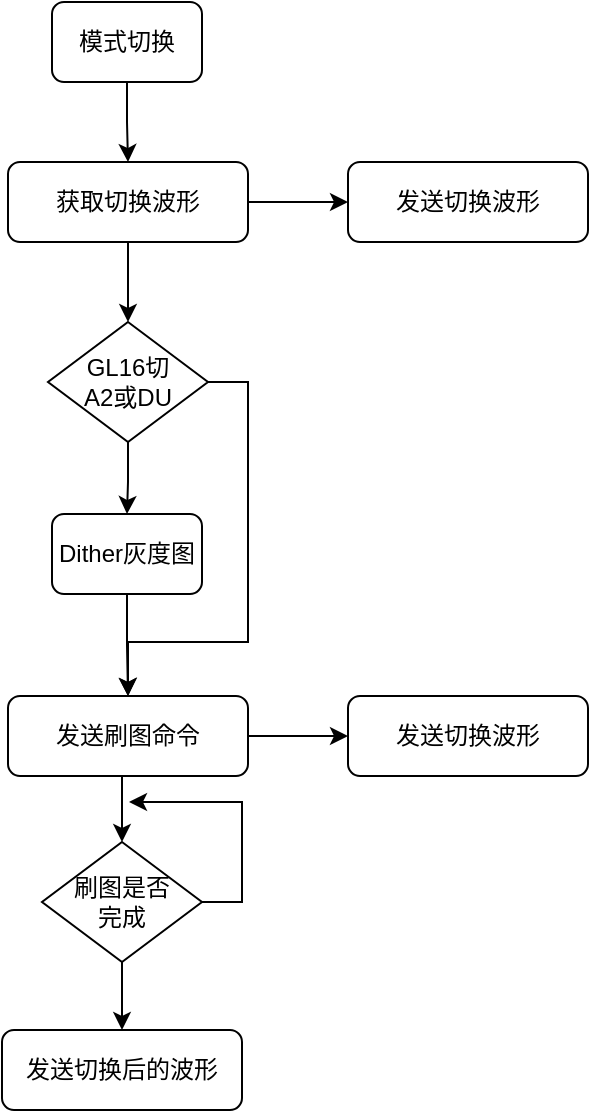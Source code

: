 <mxfile version="24.7.1" type="github">
  <diagram id="C5RBs43oDa-KdzZeNtuy" name="Page-1">
    <mxGraphModel dx="1378" dy="796" grid="1" gridSize="10" guides="1" tooltips="1" connect="1" arrows="1" fold="1" page="1" pageScale="1" pageWidth="827" pageHeight="1169" math="0" shadow="0">
      <root>
        <mxCell id="WIyWlLk6GJQsqaUBKTNV-0" />
        <mxCell id="WIyWlLk6GJQsqaUBKTNV-1" parent="WIyWlLk6GJQsqaUBKTNV-0" />
        <mxCell id="-GVNDicq8zcGFJ8YRAbc-1" value="" style="edgeStyle=orthogonalEdgeStyle;rounded=0;orthogonalLoop=1;jettySize=auto;html=1;" edge="1" parent="WIyWlLk6GJQsqaUBKTNV-1" source="WIyWlLk6GJQsqaUBKTNV-3" target="-GVNDicq8zcGFJ8YRAbc-0">
          <mxGeometry relative="1" as="geometry" />
        </mxCell>
        <mxCell id="WIyWlLk6GJQsqaUBKTNV-3" value="模式切换" style="rounded=1;whiteSpace=wrap;html=1;fontSize=12;glass=0;strokeWidth=1;shadow=0;" parent="WIyWlLk6GJQsqaUBKTNV-1" vertex="1">
          <mxGeometry x="182" y="80" width="75" height="40" as="geometry" />
        </mxCell>
        <mxCell id="-GVNDicq8zcGFJ8YRAbc-3" value="" style="edgeStyle=orthogonalEdgeStyle;rounded=0;orthogonalLoop=1;jettySize=auto;html=1;" edge="1" parent="WIyWlLk6GJQsqaUBKTNV-1" source="-GVNDicq8zcGFJ8YRAbc-0" target="-GVNDicq8zcGFJ8YRAbc-2">
          <mxGeometry relative="1" as="geometry" />
        </mxCell>
        <mxCell id="-GVNDicq8zcGFJ8YRAbc-12" style="edgeStyle=orthogonalEdgeStyle;rounded=0;orthogonalLoop=1;jettySize=auto;html=1;exitX=0.5;exitY=1;exitDx=0;exitDy=0;entryX=0.5;entryY=0;entryDx=0;entryDy=0;" edge="1" parent="WIyWlLk6GJQsqaUBKTNV-1" source="-GVNDicq8zcGFJ8YRAbc-0" target="-GVNDicq8zcGFJ8YRAbc-8">
          <mxGeometry relative="1" as="geometry" />
        </mxCell>
        <mxCell id="-GVNDicq8zcGFJ8YRAbc-0" value="获取切换波形" style="whiteSpace=wrap;html=1;rounded=1;glass=0;strokeWidth=1;shadow=0;" vertex="1" parent="WIyWlLk6GJQsqaUBKTNV-1">
          <mxGeometry x="160" y="160" width="120" height="40" as="geometry" />
        </mxCell>
        <mxCell id="-GVNDicq8zcGFJ8YRAbc-2" value="发送切换波形" style="whiteSpace=wrap;html=1;rounded=1;glass=0;strokeWidth=1;shadow=0;" vertex="1" parent="WIyWlLk6GJQsqaUBKTNV-1">
          <mxGeometry x="330" y="160" width="120" height="40" as="geometry" />
        </mxCell>
        <mxCell id="-GVNDicq8zcGFJ8YRAbc-16" style="edgeStyle=orthogonalEdgeStyle;rounded=0;orthogonalLoop=1;jettySize=auto;html=1;exitX=1;exitY=0.5;exitDx=0;exitDy=0;" edge="1" parent="WIyWlLk6GJQsqaUBKTNV-1" source="-GVNDicq8zcGFJ8YRAbc-4">
          <mxGeometry relative="1" as="geometry">
            <mxPoint x="330" y="447" as="targetPoint" />
          </mxGeometry>
        </mxCell>
        <mxCell id="-GVNDicq8zcGFJ8YRAbc-20" style="edgeStyle=orthogonalEdgeStyle;rounded=0;orthogonalLoop=1;jettySize=auto;html=1;exitX=0.5;exitY=1;exitDx=0;exitDy=0;entryX=0.5;entryY=0;entryDx=0;entryDy=0;" edge="1" parent="WIyWlLk6GJQsqaUBKTNV-1" source="-GVNDicq8zcGFJ8YRAbc-4" target="-GVNDicq8zcGFJ8YRAbc-19">
          <mxGeometry relative="1" as="geometry">
            <mxPoint x="220" y="480" as="targetPoint" />
          </mxGeometry>
        </mxCell>
        <mxCell id="-GVNDicq8zcGFJ8YRAbc-4" value="发送刷图命令" style="whiteSpace=wrap;html=1;rounded=1;glass=0;strokeWidth=1;shadow=0;" vertex="1" parent="WIyWlLk6GJQsqaUBKTNV-1">
          <mxGeometry x="160" y="427" width="120" height="40" as="geometry" />
        </mxCell>
        <mxCell id="-GVNDicq8zcGFJ8YRAbc-15" style="edgeStyle=orthogonalEdgeStyle;rounded=0;orthogonalLoop=1;jettySize=auto;html=1;exitX=1;exitY=0.5;exitDx=0;exitDy=0;entryX=0.5;entryY=0;entryDx=0;entryDy=0;" edge="1" parent="WIyWlLk6GJQsqaUBKTNV-1" source="-GVNDicq8zcGFJ8YRAbc-8" target="-GVNDicq8zcGFJ8YRAbc-4">
          <mxGeometry relative="1" as="geometry">
            <Array as="points">
              <mxPoint x="280" y="270" />
              <mxPoint x="280" y="400" />
              <mxPoint x="220" y="400" />
            </Array>
          </mxGeometry>
        </mxCell>
        <mxCell id="-GVNDicq8zcGFJ8YRAbc-8" value="GL16切&lt;div&gt;A2或DU&lt;/div&gt;" style="rhombus;whiteSpace=wrap;html=1;" vertex="1" parent="WIyWlLk6GJQsqaUBKTNV-1">
          <mxGeometry x="180" y="240" width="80" height="60" as="geometry" />
        </mxCell>
        <mxCell id="-GVNDicq8zcGFJ8YRAbc-13" value="" style="edgeStyle=orthogonalEdgeStyle;rounded=0;orthogonalLoop=1;jettySize=auto;html=1;exitX=0.5;exitY=1;exitDx=0;exitDy=0;" edge="1" parent="WIyWlLk6GJQsqaUBKTNV-1" source="-GVNDicq8zcGFJ8YRAbc-8" target="-GVNDicq8zcGFJ8YRAbc-11">
          <mxGeometry relative="1" as="geometry">
            <mxPoint x="220" y="420" as="targetPoint" />
            <mxPoint x="220" y="300" as="sourcePoint" />
          </mxGeometry>
        </mxCell>
        <mxCell id="-GVNDicq8zcGFJ8YRAbc-14" style="edgeStyle=orthogonalEdgeStyle;rounded=0;orthogonalLoop=1;jettySize=auto;html=1;exitX=0.5;exitY=1;exitDx=0;exitDy=0;entryX=0.5;entryY=0;entryDx=0;entryDy=0;" edge="1" parent="WIyWlLk6GJQsqaUBKTNV-1" source="-GVNDicq8zcGFJ8YRAbc-11" target="-GVNDicq8zcGFJ8YRAbc-4">
          <mxGeometry relative="1" as="geometry" />
        </mxCell>
        <mxCell id="-GVNDicq8zcGFJ8YRAbc-11" value="Dither灰度图" style="rounded=1;whiteSpace=wrap;html=1;fontSize=12;glass=0;strokeWidth=1;shadow=0;" vertex="1" parent="WIyWlLk6GJQsqaUBKTNV-1">
          <mxGeometry x="182" y="336" width="75" height="40" as="geometry" />
        </mxCell>
        <mxCell id="-GVNDicq8zcGFJ8YRAbc-17" value="发送切换波形" style="whiteSpace=wrap;html=1;rounded=1;glass=0;strokeWidth=1;shadow=0;" vertex="1" parent="WIyWlLk6GJQsqaUBKTNV-1">
          <mxGeometry x="330" y="427" width="120" height="40" as="geometry" />
        </mxCell>
        <mxCell id="-GVNDicq8zcGFJ8YRAbc-25" style="edgeStyle=orthogonalEdgeStyle;rounded=0;orthogonalLoop=1;jettySize=auto;html=1;exitX=0.5;exitY=1;exitDx=0;exitDy=0;entryX=0.5;entryY=0;entryDx=0;entryDy=0;" edge="1" parent="WIyWlLk6GJQsqaUBKTNV-1" source="-GVNDicq8zcGFJ8YRAbc-19" target="-GVNDicq8zcGFJ8YRAbc-23">
          <mxGeometry relative="1" as="geometry" />
        </mxCell>
        <mxCell id="-GVNDicq8zcGFJ8YRAbc-26" style="edgeStyle=orthogonalEdgeStyle;rounded=0;orthogonalLoop=1;jettySize=auto;html=1;exitX=1;exitY=0.5;exitDx=0;exitDy=0;" edge="1" parent="WIyWlLk6GJQsqaUBKTNV-1" source="-GVNDicq8zcGFJ8YRAbc-19">
          <mxGeometry relative="1" as="geometry">
            <mxPoint x="220" y="480" as="targetPoint" />
          </mxGeometry>
        </mxCell>
        <mxCell id="-GVNDicq8zcGFJ8YRAbc-19" value="刷图是否&lt;div&gt;完成&lt;/div&gt;" style="rhombus;whiteSpace=wrap;html=1;" vertex="1" parent="WIyWlLk6GJQsqaUBKTNV-1">
          <mxGeometry x="177" y="500" width="80" height="60" as="geometry" />
        </mxCell>
        <mxCell id="-GVNDicq8zcGFJ8YRAbc-23" value="发送切换后的波形" style="whiteSpace=wrap;html=1;rounded=1;glass=0;strokeWidth=1;shadow=0;" vertex="1" parent="WIyWlLk6GJQsqaUBKTNV-1">
          <mxGeometry x="157" y="594" width="120" height="40" as="geometry" />
        </mxCell>
      </root>
    </mxGraphModel>
  </diagram>
</mxfile>
